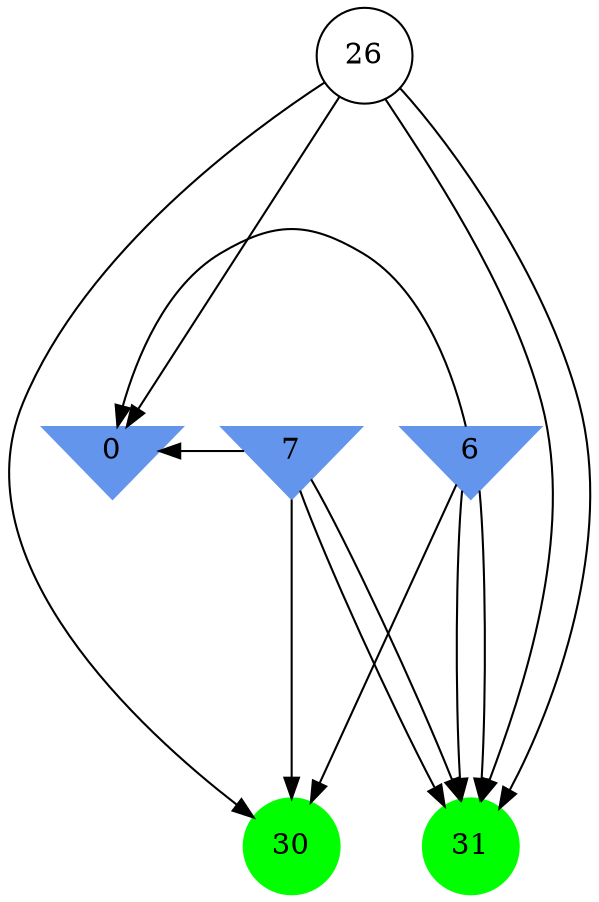 digraph brain {
	ranksep=2.0;
	0 [shape=invtriangle,style=filled,color=cornflowerblue];
	6 [shape=invtriangle,style=filled,color=cornflowerblue];
	7 [shape=invtriangle,style=filled,color=cornflowerblue];
	26 [shape=circle,color=black];
	30 [shape=circle,style=filled,color=green];
	31 [shape=circle,style=filled,color=green];
	6	->	31;
	6	->	30;
	7	->	31;
	7	->	30;
	26	->	31;
	26	->	30;
	6	->	31;
	6	->	0;
	7	->	31;
	7	->	0;
	26	->	31;
	26	->	0;
	{ rank=same; 0; 6; 7; }
	{ rank=same; 26; }
	{ rank=same; 30; 31; }
}
